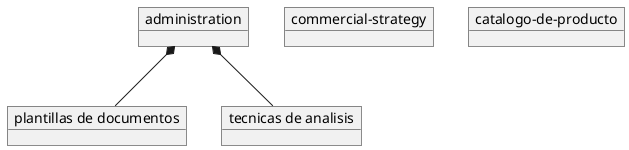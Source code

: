 @startuml




object "administration" as admin
object "commercial-strategy" as cs
object "catalogo-de-producto" as cp
object "plantillas de documentos" as docs
object "tecnicas de analisis" as analisis

admin *-- docs
admin *-- analisis











@enduml